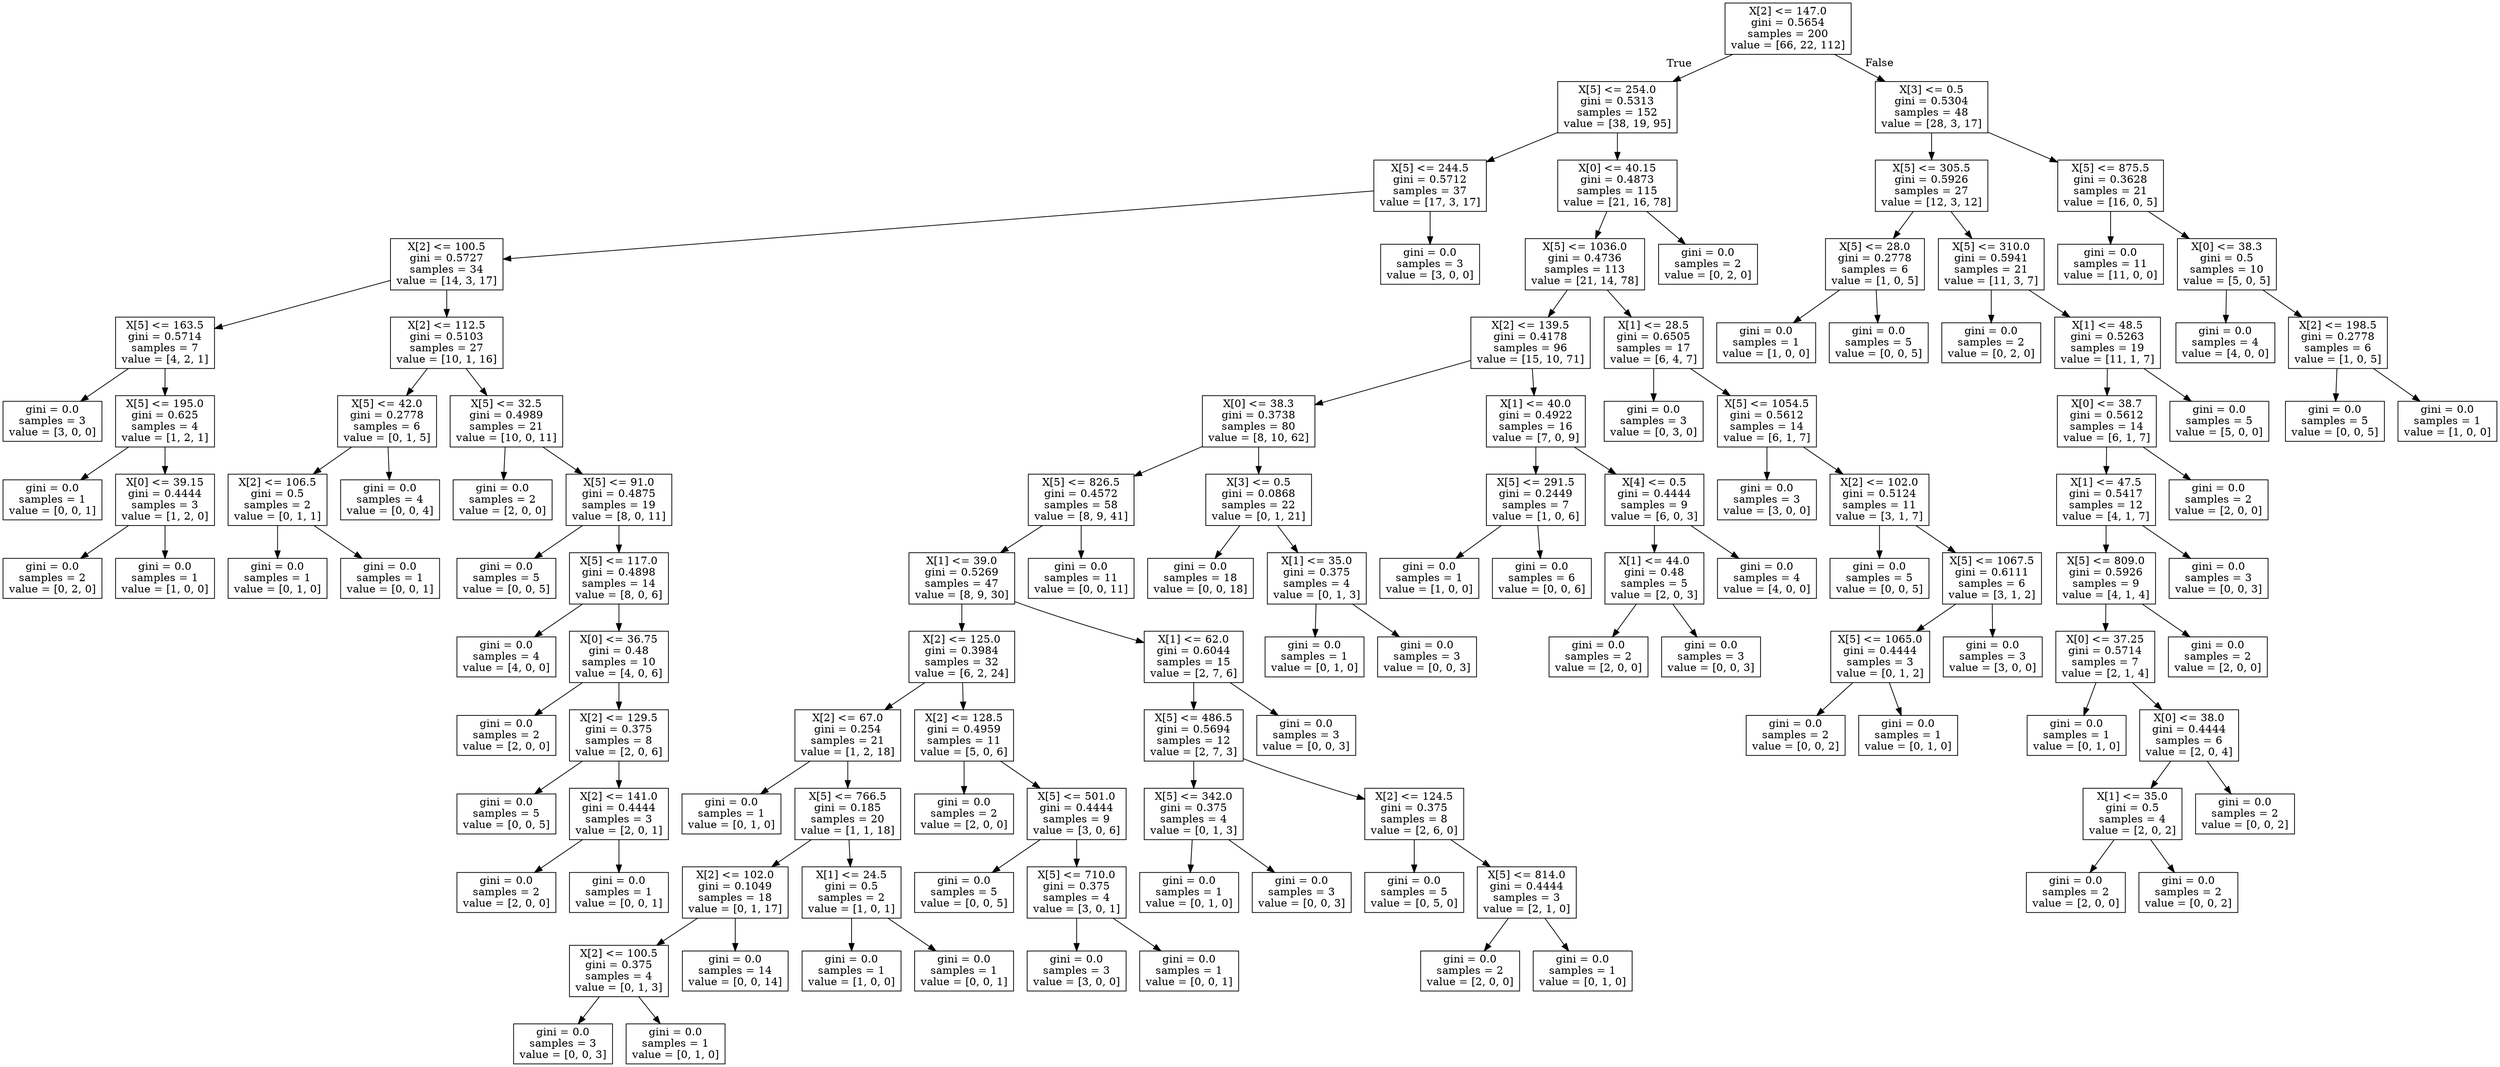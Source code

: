 digraph Tree {
node [shape=box] ;
0 [label="X[2] <= 147.0\ngini = 0.5654\nsamples = 200\nvalue = [66, 22, 112]"] ;
1 [label="X[5] <= 254.0\ngini = 0.5313\nsamples = 152\nvalue = [38, 19, 95]"] ;
0 -> 1 [labeldistance=2.5, labelangle=45, headlabel="True"] ;
2 [label="X[5] <= 244.5\ngini = 0.5712\nsamples = 37\nvalue = [17, 3, 17]"] ;
1 -> 2 ;
3 [label="X[2] <= 100.5\ngini = 0.5727\nsamples = 34\nvalue = [14, 3, 17]"] ;
2 -> 3 ;
4 [label="X[5] <= 163.5\ngini = 0.5714\nsamples = 7\nvalue = [4, 2, 1]"] ;
3 -> 4 ;
5 [label="gini = 0.0\nsamples = 3\nvalue = [3, 0, 0]"] ;
4 -> 5 ;
6 [label="X[5] <= 195.0\ngini = 0.625\nsamples = 4\nvalue = [1, 2, 1]"] ;
4 -> 6 ;
7 [label="gini = 0.0\nsamples = 1\nvalue = [0, 0, 1]"] ;
6 -> 7 ;
8 [label="X[0] <= 39.15\ngini = 0.4444\nsamples = 3\nvalue = [1, 2, 0]"] ;
6 -> 8 ;
9 [label="gini = 0.0\nsamples = 2\nvalue = [0, 2, 0]"] ;
8 -> 9 ;
10 [label="gini = 0.0\nsamples = 1\nvalue = [1, 0, 0]"] ;
8 -> 10 ;
11 [label="X[2] <= 112.5\ngini = 0.5103\nsamples = 27\nvalue = [10, 1, 16]"] ;
3 -> 11 ;
12 [label="X[5] <= 42.0\ngini = 0.2778\nsamples = 6\nvalue = [0, 1, 5]"] ;
11 -> 12 ;
13 [label="X[2] <= 106.5\ngini = 0.5\nsamples = 2\nvalue = [0, 1, 1]"] ;
12 -> 13 ;
14 [label="gini = 0.0\nsamples = 1\nvalue = [0, 1, 0]"] ;
13 -> 14 ;
15 [label="gini = 0.0\nsamples = 1\nvalue = [0, 0, 1]"] ;
13 -> 15 ;
16 [label="gini = 0.0\nsamples = 4\nvalue = [0, 0, 4]"] ;
12 -> 16 ;
17 [label="X[5] <= 32.5\ngini = 0.4989\nsamples = 21\nvalue = [10, 0, 11]"] ;
11 -> 17 ;
18 [label="gini = 0.0\nsamples = 2\nvalue = [2, 0, 0]"] ;
17 -> 18 ;
19 [label="X[5] <= 91.0\ngini = 0.4875\nsamples = 19\nvalue = [8, 0, 11]"] ;
17 -> 19 ;
20 [label="gini = 0.0\nsamples = 5\nvalue = [0, 0, 5]"] ;
19 -> 20 ;
21 [label="X[5] <= 117.0\ngini = 0.4898\nsamples = 14\nvalue = [8, 0, 6]"] ;
19 -> 21 ;
22 [label="gini = 0.0\nsamples = 4\nvalue = [4, 0, 0]"] ;
21 -> 22 ;
23 [label="X[0] <= 36.75\ngini = 0.48\nsamples = 10\nvalue = [4, 0, 6]"] ;
21 -> 23 ;
24 [label="gini = 0.0\nsamples = 2\nvalue = [2, 0, 0]"] ;
23 -> 24 ;
25 [label="X[2] <= 129.5\ngini = 0.375\nsamples = 8\nvalue = [2, 0, 6]"] ;
23 -> 25 ;
26 [label="gini = 0.0\nsamples = 5\nvalue = [0, 0, 5]"] ;
25 -> 26 ;
27 [label="X[2] <= 141.0\ngini = 0.4444\nsamples = 3\nvalue = [2, 0, 1]"] ;
25 -> 27 ;
28 [label="gini = 0.0\nsamples = 2\nvalue = [2, 0, 0]"] ;
27 -> 28 ;
29 [label="gini = 0.0\nsamples = 1\nvalue = [0, 0, 1]"] ;
27 -> 29 ;
30 [label="gini = 0.0\nsamples = 3\nvalue = [3, 0, 0]"] ;
2 -> 30 ;
31 [label="X[0] <= 40.15\ngini = 0.4873\nsamples = 115\nvalue = [21, 16, 78]"] ;
1 -> 31 ;
32 [label="X[5] <= 1036.0\ngini = 0.4736\nsamples = 113\nvalue = [21, 14, 78]"] ;
31 -> 32 ;
33 [label="X[2] <= 139.5\ngini = 0.4178\nsamples = 96\nvalue = [15, 10, 71]"] ;
32 -> 33 ;
34 [label="X[0] <= 38.3\ngini = 0.3738\nsamples = 80\nvalue = [8, 10, 62]"] ;
33 -> 34 ;
35 [label="X[5] <= 826.5\ngini = 0.4572\nsamples = 58\nvalue = [8, 9, 41]"] ;
34 -> 35 ;
36 [label="X[1] <= 39.0\ngini = 0.5269\nsamples = 47\nvalue = [8, 9, 30]"] ;
35 -> 36 ;
37 [label="X[2] <= 125.0\ngini = 0.3984\nsamples = 32\nvalue = [6, 2, 24]"] ;
36 -> 37 ;
38 [label="X[2] <= 67.0\ngini = 0.254\nsamples = 21\nvalue = [1, 2, 18]"] ;
37 -> 38 ;
39 [label="gini = 0.0\nsamples = 1\nvalue = [0, 1, 0]"] ;
38 -> 39 ;
40 [label="X[5] <= 766.5\ngini = 0.185\nsamples = 20\nvalue = [1, 1, 18]"] ;
38 -> 40 ;
41 [label="X[2] <= 102.0\ngini = 0.1049\nsamples = 18\nvalue = [0, 1, 17]"] ;
40 -> 41 ;
42 [label="X[2] <= 100.5\ngini = 0.375\nsamples = 4\nvalue = [0, 1, 3]"] ;
41 -> 42 ;
43 [label="gini = 0.0\nsamples = 3\nvalue = [0, 0, 3]"] ;
42 -> 43 ;
44 [label="gini = 0.0\nsamples = 1\nvalue = [0, 1, 0]"] ;
42 -> 44 ;
45 [label="gini = 0.0\nsamples = 14\nvalue = [0, 0, 14]"] ;
41 -> 45 ;
46 [label="X[1] <= 24.5\ngini = 0.5\nsamples = 2\nvalue = [1, 0, 1]"] ;
40 -> 46 ;
47 [label="gini = 0.0\nsamples = 1\nvalue = [1, 0, 0]"] ;
46 -> 47 ;
48 [label="gini = 0.0\nsamples = 1\nvalue = [0, 0, 1]"] ;
46 -> 48 ;
49 [label="X[2] <= 128.5\ngini = 0.4959\nsamples = 11\nvalue = [5, 0, 6]"] ;
37 -> 49 ;
50 [label="gini = 0.0\nsamples = 2\nvalue = [2, 0, 0]"] ;
49 -> 50 ;
51 [label="X[5] <= 501.0\ngini = 0.4444\nsamples = 9\nvalue = [3, 0, 6]"] ;
49 -> 51 ;
52 [label="gini = 0.0\nsamples = 5\nvalue = [0, 0, 5]"] ;
51 -> 52 ;
53 [label="X[5] <= 710.0\ngini = 0.375\nsamples = 4\nvalue = [3, 0, 1]"] ;
51 -> 53 ;
54 [label="gini = 0.0\nsamples = 3\nvalue = [3, 0, 0]"] ;
53 -> 54 ;
55 [label="gini = 0.0\nsamples = 1\nvalue = [0, 0, 1]"] ;
53 -> 55 ;
56 [label="X[1] <= 62.0\ngini = 0.6044\nsamples = 15\nvalue = [2, 7, 6]"] ;
36 -> 56 ;
57 [label="X[5] <= 486.5\ngini = 0.5694\nsamples = 12\nvalue = [2, 7, 3]"] ;
56 -> 57 ;
58 [label="X[5] <= 342.0\ngini = 0.375\nsamples = 4\nvalue = [0, 1, 3]"] ;
57 -> 58 ;
59 [label="gini = 0.0\nsamples = 1\nvalue = [0, 1, 0]"] ;
58 -> 59 ;
60 [label="gini = 0.0\nsamples = 3\nvalue = [0, 0, 3]"] ;
58 -> 60 ;
61 [label="X[2] <= 124.5\ngini = 0.375\nsamples = 8\nvalue = [2, 6, 0]"] ;
57 -> 61 ;
62 [label="gini = 0.0\nsamples = 5\nvalue = [0, 5, 0]"] ;
61 -> 62 ;
63 [label="X[5] <= 814.0\ngini = 0.4444\nsamples = 3\nvalue = [2, 1, 0]"] ;
61 -> 63 ;
64 [label="gini = 0.0\nsamples = 2\nvalue = [2, 0, 0]"] ;
63 -> 64 ;
65 [label="gini = 0.0\nsamples = 1\nvalue = [0, 1, 0]"] ;
63 -> 65 ;
66 [label="gini = 0.0\nsamples = 3\nvalue = [0, 0, 3]"] ;
56 -> 66 ;
67 [label="gini = 0.0\nsamples = 11\nvalue = [0, 0, 11]"] ;
35 -> 67 ;
68 [label="X[3] <= 0.5\ngini = 0.0868\nsamples = 22\nvalue = [0, 1, 21]"] ;
34 -> 68 ;
69 [label="gini = 0.0\nsamples = 18\nvalue = [0, 0, 18]"] ;
68 -> 69 ;
70 [label="X[1] <= 35.0\ngini = 0.375\nsamples = 4\nvalue = [0, 1, 3]"] ;
68 -> 70 ;
71 [label="gini = 0.0\nsamples = 1\nvalue = [0, 1, 0]"] ;
70 -> 71 ;
72 [label="gini = 0.0\nsamples = 3\nvalue = [0, 0, 3]"] ;
70 -> 72 ;
73 [label="X[1] <= 40.0\ngini = 0.4922\nsamples = 16\nvalue = [7, 0, 9]"] ;
33 -> 73 ;
74 [label="X[5] <= 291.5\ngini = 0.2449\nsamples = 7\nvalue = [1, 0, 6]"] ;
73 -> 74 ;
75 [label="gini = 0.0\nsamples = 1\nvalue = [1, 0, 0]"] ;
74 -> 75 ;
76 [label="gini = 0.0\nsamples = 6\nvalue = [0, 0, 6]"] ;
74 -> 76 ;
77 [label="X[4] <= 0.5\ngini = 0.4444\nsamples = 9\nvalue = [6, 0, 3]"] ;
73 -> 77 ;
78 [label="X[1] <= 44.0\ngini = 0.48\nsamples = 5\nvalue = [2, 0, 3]"] ;
77 -> 78 ;
79 [label="gini = 0.0\nsamples = 2\nvalue = [2, 0, 0]"] ;
78 -> 79 ;
80 [label="gini = 0.0\nsamples = 3\nvalue = [0, 0, 3]"] ;
78 -> 80 ;
81 [label="gini = 0.0\nsamples = 4\nvalue = [4, 0, 0]"] ;
77 -> 81 ;
82 [label="X[1] <= 28.5\ngini = 0.6505\nsamples = 17\nvalue = [6, 4, 7]"] ;
32 -> 82 ;
83 [label="gini = 0.0\nsamples = 3\nvalue = [0, 3, 0]"] ;
82 -> 83 ;
84 [label="X[5] <= 1054.5\ngini = 0.5612\nsamples = 14\nvalue = [6, 1, 7]"] ;
82 -> 84 ;
85 [label="gini = 0.0\nsamples = 3\nvalue = [3, 0, 0]"] ;
84 -> 85 ;
86 [label="X[2] <= 102.0\ngini = 0.5124\nsamples = 11\nvalue = [3, 1, 7]"] ;
84 -> 86 ;
87 [label="gini = 0.0\nsamples = 5\nvalue = [0, 0, 5]"] ;
86 -> 87 ;
88 [label="X[5] <= 1067.5\ngini = 0.6111\nsamples = 6\nvalue = [3, 1, 2]"] ;
86 -> 88 ;
89 [label="X[5] <= 1065.0\ngini = 0.4444\nsamples = 3\nvalue = [0, 1, 2]"] ;
88 -> 89 ;
90 [label="gini = 0.0\nsamples = 2\nvalue = [0, 0, 2]"] ;
89 -> 90 ;
91 [label="gini = 0.0\nsamples = 1\nvalue = [0, 1, 0]"] ;
89 -> 91 ;
92 [label="gini = 0.0\nsamples = 3\nvalue = [3, 0, 0]"] ;
88 -> 92 ;
93 [label="gini = 0.0\nsamples = 2\nvalue = [0, 2, 0]"] ;
31 -> 93 ;
94 [label="X[3] <= 0.5\ngini = 0.5304\nsamples = 48\nvalue = [28, 3, 17]"] ;
0 -> 94 [labeldistance=2.5, labelangle=-45, headlabel="False"] ;
95 [label="X[5] <= 305.5\ngini = 0.5926\nsamples = 27\nvalue = [12, 3, 12]"] ;
94 -> 95 ;
96 [label="X[5] <= 28.0\ngini = 0.2778\nsamples = 6\nvalue = [1, 0, 5]"] ;
95 -> 96 ;
97 [label="gini = 0.0\nsamples = 1\nvalue = [1, 0, 0]"] ;
96 -> 97 ;
98 [label="gini = 0.0\nsamples = 5\nvalue = [0, 0, 5]"] ;
96 -> 98 ;
99 [label="X[5] <= 310.0\ngini = 0.5941\nsamples = 21\nvalue = [11, 3, 7]"] ;
95 -> 99 ;
100 [label="gini = 0.0\nsamples = 2\nvalue = [0, 2, 0]"] ;
99 -> 100 ;
101 [label="X[1] <= 48.5\ngini = 0.5263\nsamples = 19\nvalue = [11, 1, 7]"] ;
99 -> 101 ;
102 [label="X[0] <= 38.7\ngini = 0.5612\nsamples = 14\nvalue = [6, 1, 7]"] ;
101 -> 102 ;
103 [label="X[1] <= 47.5\ngini = 0.5417\nsamples = 12\nvalue = [4, 1, 7]"] ;
102 -> 103 ;
104 [label="X[5] <= 809.0\ngini = 0.5926\nsamples = 9\nvalue = [4, 1, 4]"] ;
103 -> 104 ;
105 [label="X[0] <= 37.25\ngini = 0.5714\nsamples = 7\nvalue = [2, 1, 4]"] ;
104 -> 105 ;
106 [label="gini = 0.0\nsamples = 1\nvalue = [0, 1, 0]"] ;
105 -> 106 ;
107 [label="X[0] <= 38.0\ngini = 0.4444\nsamples = 6\nvalue = [2, 0, 4]"] ;
105 -> 107 ;
108 [label="X[1] <= 35.0\ngini = 0.5\nsamples = 4\nvalue = [2, 0, 2]"] ;
107 -> 108 ;
109 [label="gini = 0.0\nsamples = 2\nvalue = [2, 0, 0]"] ;
108 -> 109 ;
110 [label="gini = 0.0\nsamples = 2\nvalue = [0, 0, 2]"] ;
108 -> 110 ;
111 [label="gini = 0.0\nsamples = 2\nvalue = [0, 0, 2]"] ;
107 -> 111 ;
112 [label="gini = 0.0\nsamples = 2\nvalue = [2, 0, 0]"] ;
104 -> 112 ;
113 [label="gini = 0.0\nsamples = 3\nvalue = [0, 0, 3]"] ;
103 -> 113 ;
114 [label="gini = 0.0\nsamples = 2\nvalue = [2, 0, 0]"] ;
102 -> 114 ;
115 [label="gini = 0.0\nsamples = 5\nvalue = [5, 0, 0]"] ;
101 -> 115 ;
116 [label="X[5] <= 875.5\ngini = 0.3628\nsamples = 21\nvalue = [16, 0, 5]"] ;
94 -> 116 ;
117 [label="gini = 0.0\nsamples = 11\nvalue = [11, 0, 0]"] ;
116 -> 117 ;
118 [label="X[0] <= 38.3\ngini = 0.5\nsamples = 10\nvalue = [5, 0, 5]"] ;
116 -> 118 ;
119 [label="gini = 0.0\nsamples = 4\nvalue = [4, 0, 0]"] ;
118 -> 119 ;
120 [label="X[2] <= 198.5\ngini = 0.2778\nsamples = 6\nvalue = [1, 0, 5]"] ;
118 -> 120 ;
121 [label="gini = 0.0\nsamples = 5\nvalue = [0, 0, 5]"] ;
120 -> 121 ;
122 [label="gini = 0.0\nsamples = 1\nvalue = [1, 0, 0]"] ;
120 -> 122 ;
}
